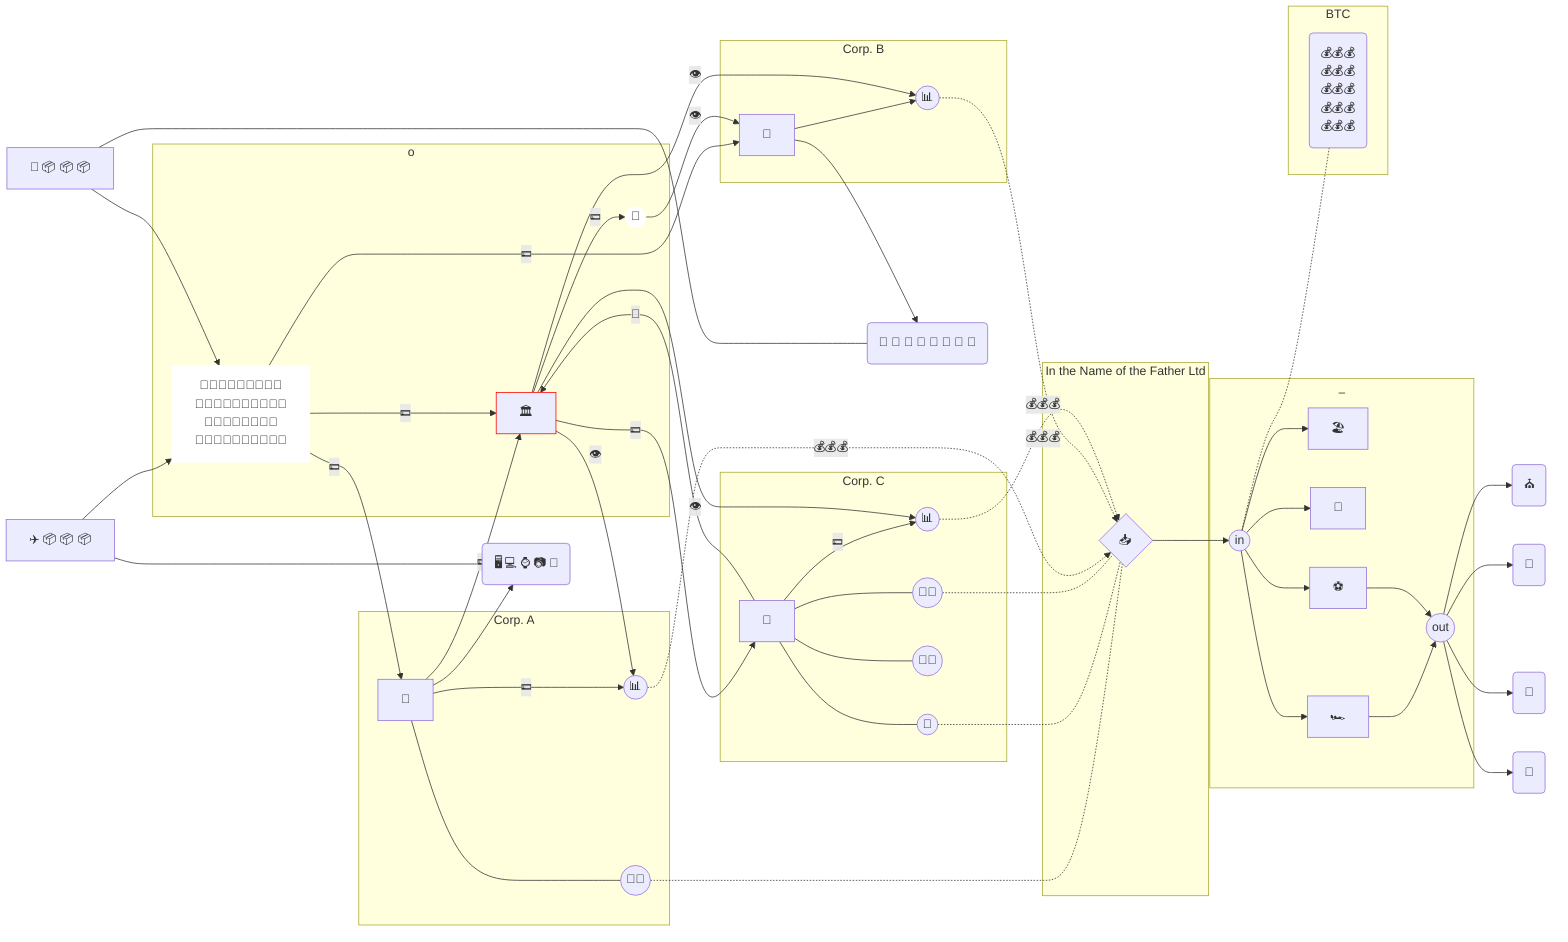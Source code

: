 graph LR




  subgraph _
    in((in))
    yacht["🏖"]
    boat["🚤"]
    car["🏎"]
    foot["⚽️"]
    car-->out((out))
    foot-->out
  end

  itnof-->in
  in-->boat
  in-->yacht
  in-->car
  in-->foot

  out-->x("⛪️")
  out-->y("🏨")
  out-->z("🏰")
  out-->xx("🏬")

  subgraph In the Name of the Father Ltd
    itnof{"📥"}
  end

  subgraph Corp. A
    A["🏢"]---ceo1(("👩🏻"))
    acc1(("📊"))
  end

  A --> goods("🖥 💻 ⌚️ 📷 🎥")
  dropship["✈️  📦 📦 📦"] --- goods
  dropship-->people
  A --"💵"--> acc1
  A --"💵"--> state

  subgraph Corp. B
   B["🏡"]
   acc2(("📊"))
  end

  B-->acc2
  people--"💵"-->B
  B --> clothes("👕 👔 👗 👖 👠 👞 👜 👙")
  ship["🚢 📦 📦 📦"] --- clothes
  ship-->people

  subgraph Corp. C
    C["🏫"]
    acc3(("📊"))
    c1(("👨"))
    c2(("👨🏻"))
    c3(("👨🏻"))
    C---c1
    C---c2
    C---c3
  end
  ceo1-.-itnof
  c1-.-itnof

  c3-.-itnof

  state--"💵"-->C
  C--"📁"-->state
  C--"💵"-->acc3

  subgraph BTC
    bank("💰💰💰<br>💰💰💰<br>💰💰💰<br>💰💰💰<br>💰💰💰")
  end

  in-.-bank

  subgraph o
    people["👱👱🙎👵👴‍🙎👱👱👵<br>👱👱👵👵🙎👱🙍👱🙍🙎<br>👱‍👵‍👱👵👱👵🙎🙎<br>👱👵🙎🙍👴👵🙍👱👵👱<br>"]
    state["🏛"]
    police(("👮"))
  end


  people --"💵"--> A

  people --"💵"--> state
  state --"💵"--> police
  police --"👁"--> B

  state --"👁"--> acc1
  state --"👁"--> acc2
  state --"👁"--> acc3
  acc1-."💰💰💰".->itnof
  acc2-."💰💰💰".->itnof
  acc3-."💰💰💰".->itnof


  style state stroke:red;
  classDef whiteBG fill:#FFF,stroke:#FFF,stroke-width:1px;
  class people,police whiteBG;